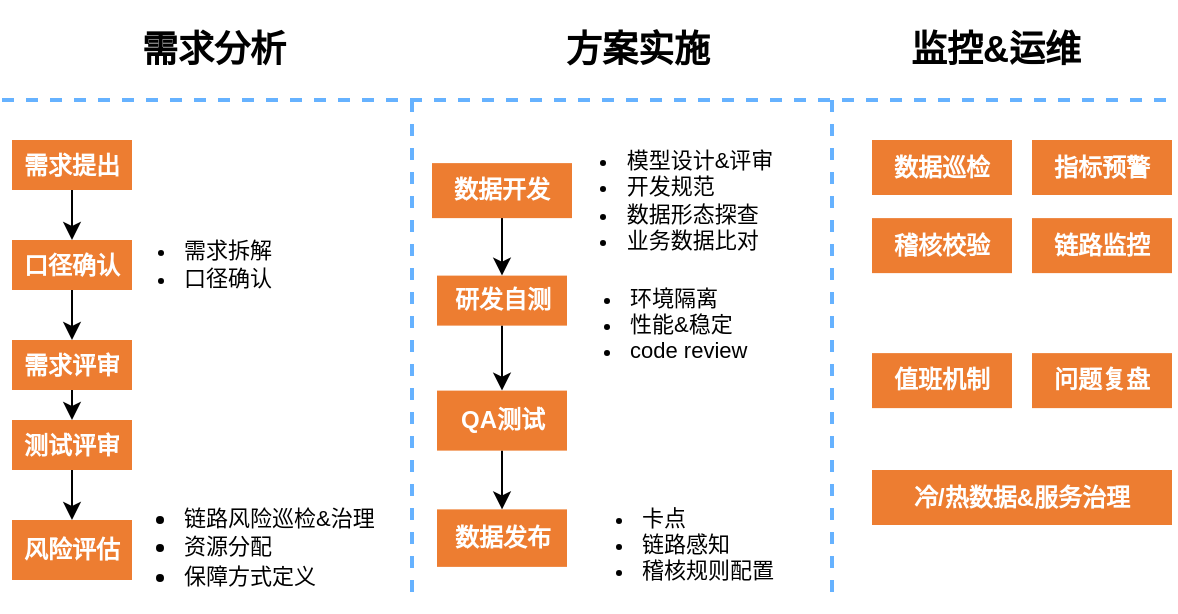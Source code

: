 <mxfile version="20.8.23" type="github">
  <diagram name="第 1 页" id="9t_LCf5cB-b87G4GpCwc">
    <mxGraphModel dx="1084" dy="1557" grid="1" gridSize="10" guides="1" tooltips="1" connect="1" arrows="1" fold="1" page="1" pageScale="1" pageWidth="827" pageHeight="1169" math="0" shadow="0">
      <root>
        <mxCell id="0" />
        <mxCell id="1" parent="0" />
        <mxCell id="ABy7lw26F6PikiW-eUqZ-20" style="edgeStyle=orthogonalEdgeStyle;rounded=0;orthogonalLoop=1;jettySize=auto;html=1;exitX=0.5;exitY=1;exitDx=0;exitDy=0;entryX=0.5;entryY=0;entryDx=0;entryDy=0;fillColor=#CC6600;" edge="1" parent="1" source="ABy7lw26F6PikiW-eUqZ-21" target="ABy7lw26F6PikiW-eUqZ-23">
          <mxGeometry relative="1" as="geometry" />
        </mxCell>
        <mxCell id="ABy7lw26F6PikiW-eUqZ-21" value="&lt;font color=&quot;#ffffff&quot;&gt;&lt;b&gt;口径确认&lt;/b&gt;&lt;/font&gt;" style="rounded=0;whiteSpace=wrap;html=1;strokeColor=none;fillColor=#ed7d31;" vertex="1" parent="1">
          <mxGeometry x="290" y="-130" width="60" height="25" as="geometry" />
        </mxCell>
        <mxCell id="ABy7lw26F6PikiW-eUqZ-22" style="edgeStyle=orthogonalEdgeStyle;rounded=0;orthogonalLoop=1;jettySize=auto;html=1;exitX=0.5;exitY=1;exitDx=0;exitDy=0;entryX=0.5;entryY=0;entryDx=0;entryDy=0;fontSize=11;fillColor=#CC6600;" edge="1" parent="1" source="ABy7lw26F6PikiW-eUqZ-23" target="ABy7lw26F6PikiW-eUqZ-25">
          <mxGeometry relative="1" as="geometry" />
        </mxCell>
        <mxCell id="ABy7lw26F6PikiW-eUqZ-23" value="&lt;b&gt;&lt;font color=&quot;#ffffff&quot;&gt;需求评审&lt;/font&gt;&lt;/b&gt;" style="rounded=0;whiteSpace=wrap;html=1;strokeColor=none;fillColor=#ed7d31;" vertex="1" parent="1">
          <mxGeometry x="290" y="-80" width="60" height="25" as="geometry" />
        </mxCell>
        <mxCell id="ABy7lw26F6PikiW-eUqZ-24" style="edgeStyle=orthogonalEdgeStyle;rounded=0;orthogonalLoop=1;jettySize=auto;html=1;exitX=0.5;exitY=1;exitDx=0;exitDy=0;fontFamily=微软雅黑;fontSize=11;fontColor=#000000;strokeColor=#000000;fillColor=#FFCC99;" edge="1" parent="1" source="ABy7lw26F6PikiW-eUqZ-25" target="ABy7lw26F6PikiW-eUqZ-58">
          <mxGeometry relative="1" as="geometry" />
        </mxCell>
        <mxCell id="ABy7lw26F6PikiW-eUqZ-25" value="&lt;font color=&quot;#ffffff&quot;&gt;&lt;b&gt;测试评审&lt;/b&gt;&lt;/font&gt;" style="rounded=0;whiteSpace=wrap;html=1;strokeColor=none;fillColor=#ed7d31;" vertex="1" parent="1">
          <mxGeometry x="290" y="-40" width="60" height="25" as="geometry" />
        </mxCell>
        <mxCell id="ABy7lw26F6PikiW-eUqZ-26" style="edgeStyle=orthogonalEdgeStyle;rounded=0;orthogonalLoop=1;jettySize=auto;html=1;exitX=0.5;exitY=1;exitDx=0;exitDy=0;entryX=0.5;entryY=0;entryDx=0;entryDy=0;fillColor=#CC6600;" edge="1" parent="1" source="ABy7lw26F6PikiW-eUqZ-27" target="ABy7lw26F6PikiW-eUqZ-21">
          <mxGeometry relative="1" as="geometry" />
        </mxCell>
        <mxCell id="ABy7lw26F6PikiW-eUqZ-27" value="&lt;font style=&quot;&quot; color=&quot;#ffffff&quot;&gt;&lt;b&gt;需求提出&lt;/b&gt;&lt;/font&gt;" style="rounded=0;whiteSpace=wrap;html=1;strokeColor=none;fillColor=#ed7d31;" vertex="1" parent="1">
          <mxGeometry x="290" y="-180" width="60" height="25" as="geometry" />
        </mxCell>
        <mxCell id="ABy7lw26F6PikiW-eUqZ-28" style="edgeStyle=orthogonalEdgeStyle;rounded=0;orthogonalLoop=1;jettySize=auto;html=1;exitX=0.5;exitY=1;exitDx=0;exitDy=0;fontSize=11;fillColor=#CC6600;" edge="1" parent="1" source="ABy7lw26F6PikiW-eUqZ-29" target="ABy7lw26F6PikiW-eUqZ-31">
          <mxGeometry relative="1" as="geometry" />
        </mxCell>
        <mxCell id="ABy7lw26F6PikiW-eUqZ-29" value="&lt;font color=&quot;#ffffff&quot;&gt;&lt;b&gt;研发自测&lt;/b&gt;&lt;/font&gt;" style="rounded=0;whiteSpace=wrap;html=1;strokeColor=none;fillColor=#ed7d31;" vertex="1" parent="1">
          <mxGeometry x="502.5" y="-112.19" width="65" height="25" as="geometry" />
        </mxCell>
        <mxCell id="ABy7lw26F6PikiW-eUqZ-30" style="edgeStyle=orthogonalEdgeStyle;rounded=0;orthogonalLoop=1;jettySize=auto;html=1;exitX=0.5;exitY=1;exitDx=0;exitDy=0;fontSize=11;fillColor=#CC6600;" edge="1" parent="1" source="ABy7lw26F6PikiW-eUqZ-31" target="ABy7lw26F6PikiW-eUqZ-32">
          <mxGeometry relative="1" as="geometry" />
        </mxCell>
        <mxCell id="ABy7lw26F6PikiW-eUqZ-31" value="&lt;font color=&quot;#ffffff&quot;&gt;&lt;b&gt;QA测试&lt;/b&gt;&lt;/font&gt;" style="rounded=0;whiteSpace=wrap;html=1;strokeColor=none;fillColor=#ed7d31;" vertex="1" parent="1">
          <mxGeometry x="502.5" y="-54.69" width="65" height="30" as="geometry" />
        </mxCell>
        <mxCell id="ABy7lw26F6PikiW-eUqZ-32" value="&lt;font color=&quot;#ffffff&quot;&gt;&lt;b&gt;数据发布&lt;/b&gt;&lt;/font&gt;" style="rounded=0;whiteSpace=wrap;html=1;strokeColor=none;fillColor=#ed7d31;" vertex="1" parent="1">
          <mxGeometry x="502.5" y="4.69" width="65" height="28.75" as="geometry" />
        </mxCell>
        <mxCell id="ABy7lw26F6PikiW-eUqZ-33" value="&lt;ul&gt;&lt;li&gt;环境隔离&lt;/li&gt;&lt;li&gt;性能&amp;amp;稳定&lt;/li&gt;&lt;li&gt;code review&lt;/li&gt;&lt;/ul&gt;" style="text;html=1;strokeColor=none;fillColor=none;align=left;verticalAlign=middle;whiteSpace=wrap;rounded=0;dashed=1;fontSize=11;" vertex="1" parent="1">
          <mxGeometry x="557.49" y="-112.19" width="114" height="48.75" as="geometry" />
        </mxCell>
        <mxCell id="ABy7lw26F6PikiW-eUqZ-34" value="&lt;div&gt;&lt;ul&gt;&lt;li&gt;&lt;span&gt;卡点&lt;/span&gt;&lt;/li&gt;&lt;li&gt;链路感知&lt;/li&gt;&lt;li&gt;稽核规则配置&lt;/li&gt;&lt;/ul&gt;&lt;/div&gt;" style="text;html=1;strokeColor=none;fillColor=none;align=left;verticalAlign=middle;whiteSpace=wrap;rounded=0;dashed=1;fontSize=11;" vertex="1" parent="1">
          <mxGeometry x="563.49" y="2.5" width="114" height="38.75" as="geometry" />
        </mxCell>
        <mxCell id="ABy7lw26F6PikiW-eUqZ-35" value="&lt;div style=&quot;text-align: left&quot;&gt;&lt;ul&gt;&lt;li style=&quot;border-color: var(--border-color);&quot;&gt;模型设计&amp;amp;评审&lt;/li&gt;&lt;li&gt;开发规范&lt;/li&gt;&lt;li&gt;数据形态探查&lt;/li&gt;&lt;li&gt;业务数据比对&lt;/li&gt;&lt;/ul&gt;&lt;/div&gt;" style="text;html=1;strokeColor=none;fillColor=none;align=center;verticalAlign=middle;whiteSpace=wrap;rounded=0;dashed=1;fontSize=11;" vertex="1" parent="1">
          <mxGeometry x="551.49" y="-186.87" width="126" height="73.75" as="geometry" />
        </mxCell>
        <mxCell id="ABy7lw26F6PikiW-eUqZ-39" value="&lt;h2&gt;&lt;span style=&quot;&quot;&gt;&lt;font style=&quot;font-size: 18px;&quot;&gt;需求分析&lt;/font&gt;&lt;/span&gt;&lt;/h2&gt;" style="text;html=1;strokeColor=none;fillColor=none;align=center;verticalAlign=middle;whiteSpace=wrap;rounded=0;dashed=1;fontSize=11;fontStyle=1" vertex="1" parent="1">
          <mxGeometry x="351" y="-240" width="80" height="30" as="geometry" />
        </mxCell>
        <mxCell id="ABy7lw26F6PikiW-eUqZ-41" style="edgeStyle=orthogonalEdgeStyle;rounded=0;orthogonalLoop=1;jettySize=auto;html=1;exitX=0.5;exitY=1;exitDx=0;exitDy=0;entryX=0.5;entryY=0;entryDx=0;entryDy=0;fontSize=11;fillColor=#CC6600;" edge="1" parent="1" source="ABy7lw26F6PikiW-eUqZ-43" target="ABy7lw26F6PikiW-eUqZ-29">
          <mxGeometry relative="1" as="geometry" />
        </mxCell>
        <mxCell id="ABy7lw26F6PikiW-eUqZ-43" value="&lt;font color=&quot;#ffffff&quot;&gt;&lt;b&gt;数据开发&lt;/b&gt;&lt;/font&gt;" style="rounded=0;whiteSpace=wrap;html=1;strokeColor=none;fillColor=#ed7d31;" vertex="1" parent="1">
          <mxGeometry x="500" y="-168.44" width="70" height="27.5" as="geometry" />
        </mxCell>
        <mxCell id="ABy7lw26F6PikiW-eUqZ-53" value="&lt;h2&gt;&lt;span style=&quot;&quot;&gt;&lt;font style=&quot;font-size: 18px;&quot;&gt;监控&amp;amp;运维&lt;/font&gt;&lt;/span&gt;&lt;/h2&gt;" style="text;html=1;strokeColor=none;fillColor=none;align=center;verticalAlign=middle;whiteSpace=wrap;rounded=0;dashed=1;fontSize=11;fontStyle=1" vertex="1" parent="1">
          <mxGeometry x="737" y="-240" width="90" height="30" as="geometry" />
        </mxCell>
        <mxCell id="ABy7lw26F6PikiW-eUqZ-57" value="&lt;ul&gt;&lt;li&gt;&lt;font style=&quot;font-size: 11px&quot;&gt;链路风险巡检&amp;amp;治理&lt;/font&gt;&lt;/li&gt;&lt;li&gt;&lt;font style=&quot;font-size: 11px&quot;&gt;资源分配&lt;/font&gt;&lt;/li&gt;&lt;li&gt;&lt;font style=&quot;font-size: 11px&quot;&gt;保障方式定义&lt;/font&gt;&lt;/li&gt;&lt;/ul&gt;" style="text;html=1;strokeColor=none;fillColor=none;align=left;verticalAlign=middle;whiteSpace=wrap;rounded=0;dashed=1;" vertex="1" parent="1">
          <mxGeometry x="334" y="2.5" width="230" height="40" as="geometry" />
        </mxCell>
        <mxCell id="ABy7lw26F6PikiW-eUqZ-58" value="&lt;b&gt;&lt;font color=&quot;#ffffff&quot;&gt;风险&lt;font face=&quot;微软雅黑&quot;&gt;评估&lt;/font&gt;&lt;/font&gt;&lt;/b&gt;" style="rounded=0;whiteSpace=wrap;html=1;strokeColor=none;fillColor=#ed7d31;" vertex="1" parent="1">
          <mxGeometry x="290" y="10" width="60" height="30" as="geometry" />
        </mxCell>
        <mxCell id="ABy7lw26F6PikiW-eUqZ-60" value="&lt;h2&gt;&lt;span style=&quot;font-size: 18px;&quot;&gt;方案实施&lt;/span&gt;&lt;/h2&gt;" style="text;html=1;strokeColor=none;fillColor=none;align=center;verticalAlign=middle;whiteSpace=wrap;rounded=0;dashed=1;fontSize=11;fontStyle=1" vertex="1" parent="1">
          <mxGeometry x="563.49" y="-240" width="80" height="30" as="geometry" />
        </mxCell>
        <mxCell id="ABy7lw26F6PikiW-eUqZ-61" value="&lt;ul&gt;&lt;li&gt;需求拆解&lt;/li&gt;&lt;li&gt;口径确认&lt;/li&gt;&lt;/ul&gt;" style="text;html=1;strokeColor=none;fillColor=none;align=left;verticalAlign=middle;whiteSpace=wrap;rounded=0;dashed=1;fontSize=11;" vertex="1" parent="1">
          <mxGeometry x="334" y="-136.88" width="114" height="38.75" as="geometry" />
        </mxCell>
        <mxCell id="ABy7lw26F6PikiW-eUqZ-62" value="&lt;font color=&quot;#ffffff&quot;&gt;&lt;b&gt;值班机制&lt;/b&gt;&lt;/font&gt;" style="rounded=0;whiteSpace=wrap;html=1;strokeColor=none;fillColor=#ed7d31;" vertex="1" parent="1">
          <mxGeometry x="720" y="-73.44" width="70" height="27.5" as="geometry" />
        </mxCell>
        <mxCell id="ABy7lw26F6PikiW-eUqZ-63" value="&lt;font color=&quot;#ffffff&quot;&gt;&lt;b&gt;指标预警&lt;/b&gt;&lt;/font&gt;" style="rounded=0;whiteSpace=wrap;html=1;strokeColor=none;fillColor=#ed7d31;" vertex="1" parent="1">
          <mxGeometry x="800" y="-180" width="70" height="27.5" as="geometry" />
        </mxCell>
        <mxCell id="ABy7lw26F6PikiW-eUqZ-64" value="&lt;font color=&quot;#ffffff&quot;&gt;&lt;b&gt;数据巡检&lt;/b&gt;&lt;/font&gt;" style="rounded=0;whiteSpace=wrap;html=1;strokeColor=none;fillColor=#ed7d31;" vertex="1" parent="1">
          <mxGeometry x="720" y="-180" width="70" height="27.5" as="geometry" />
        </mxCell>
        <mxCell id="ABy7lw26F6PikiW-eUqZ-65" value="&lt;font color=&quot;#ffffff&quot;&gt;&lt;b&gt;稽核校验&lt;/b&gt;&lt;/font&gt;" style="rounded=0;whiteSpace=wrap;html=1;strokeColor=none;fillColor=#ed7d31;" vertex="1" parent="1">
          <mxGeometry x="720" y="-140.94" width="70" height="27.5" as="geometry" />
        </mxCell>
        <mxCell id="ABy7lw26F6PikiW-eUqZ-66" value="&lt;font color=&quot;#ffffff&quot;&gt;&lt;b&gt;冷/热数据&amp;amp;服务治理&lt;/b&gt;&lt;/font&gt;" style="rounded=0;whiteSpace=wrap;html=1;strokeColor=none;fillColor=#ed7d31;" vertex="1" parent="1">
          <mxGeometry x="720" y="-15" width="150" height="27.5" as="geometry" />
        </mxCell>
        <mxCell id="ABy7lw26F6PikiW-eUqZ-67" value="&lt;font color=&quot;#ffffff&quot;&gt;&lt;b&gt;问题复盘&lt;/b&gt;&lt;/font&gt;" style="rounded=0;whiteSpace=wrap;html=1;strokeColor=none;fillColor=#ed7d31;" vertex="1" parent="1">
          <mxGeometry x="800" y="-73.44" width="70" height="27.5" as="geometry" />
        </mxCell>
        <mxCell id="ABy7lw26F6PikiW-eUqZ-75" value="" style="endArrow=none;html=1;rounded=0;sketch=0;hachureGap=4;jiggle=2;curveFitting=1;fontFamily=Architects Daughter;fontSource=https%3A%2F%2Ffonts.googleapis.com%2Fcss%3Ffamily%3DArchitects%2BDaughter;fontSize=18;fontColor=#FFFFFF;strokeWidth=2;dashed=1;fillColor=#a0522d;strokeColor=#66B2FF;" edge="1" parent="1">
          <mxGeometry width="50" height="50" relative="1" as="geometry">
            <mxPoint x="285" y="-200" as="sourcePoint" />
            <mxPoint x="870" y="-200" as="targetPoint" />
          </mxGeometry>
        </mxCell>
        <mxCell id="ABy7lw26F6PikiW-eUqZ-76" value="" style="endArrow=none;html=1;rounded=0;sketch=0;hachureGap=4;jiggle=2;curveFitting=1;fontFamily=Architects Daughter;fontSource=https%3A%2F%2Ffonts.googleapis.com%2Fcss%3Ffamily%3DArchitects%2BDaughter;fontSize=18;fontColor=#FFFFFF;strokeWidth=2;dashed=1;fillColor=#a0522d;strokeColor=#66B2FF;" edge="1" parent="1">
          <mxGeometry width="50" height="50" relative="1" as="geometry">
            <mxPoint x="490" y="-200" as="sourcePoint" />
            <mxPoint x="490" y="50" as="targetPoint" />
          </mxGeometry>
        </mxCell>
        <mxCell id="ABy7lw26F6PikiW-eUqZ-77" value="" style="endArrow=none;html=1;rounded=0;sketch=0;hachureGap=4;jiggle=2;curveFitting=1;fontFamily=Architects Daughter;fontSource=https%3A%2F%2Ffonts.googleapis.com%2Fcss%3Ffamily%3DArchitects%2BDaughter;fontSize=18;fontColor=#FFFFFF;strokeWidth=2;dashed=1;fillColor=#a0522d;strokeColor=#66B2FF;" edge="1" parent="1">
          <mxGeometry width="50" height="50" relative="1" as="geometry">
            <mxPoint x="700" y="-199.99" as="sourcePoint" />
            <mxPoint x="700" y="50" as="targetPoint" />
          </mxGeometry>
        </mxCell>
        <mxCell id="ABy7lw26F6PikiW-eUqZ-80" value="&lt;font color=&quot;#ffffff&quot;&gt;&lt;b&gt;链路监控&lt;/b&gt;&lt;/font&gt;" style="rounded=0;whiteSpace=wrap;html=1;strokeColor=none;fillColor=#ed7d31;" vertex="1" parent="1">
          <mxGeometry x="800" y="-140.94" width="70" height="27.5" as="geometry" />
        </mxCell>
      </root>
    </mxGraphModel>
  </diagram>
</mxfile>
